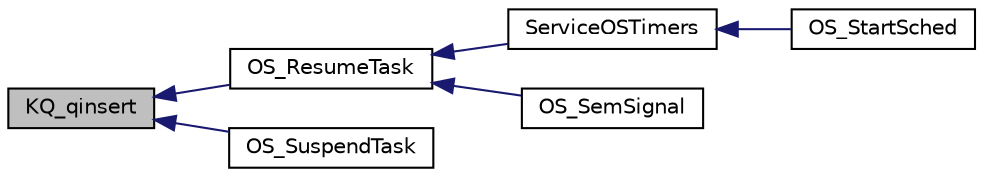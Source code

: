 digraph "KQ_qinsert"
{
  edge [fontname="Helvetica",fontsize="10",labelfontname="Helvetica",labelfontsize="10"];
  node [fontname="Helvetica",fontsize="10",shape=record];
  rankdir="LR";
  Node1 [label="KQ_qinsert",height=0.2,width=0.4,color="black", fillcolor="grey75", style="filled" fontcolor="black"];
  Node1 -> Node2 [dir="back",color="midnightblue",fontsize="10",style="solid",fontname="Helvetica"];
  Node2 [label="OS_ResumeTask",height=0.2,width=0.4,color="black", fillcolor="white", style="filled",URL="$group__pico.html#ga9668d17583c878df75b7444ac304bee1"];
  Node2 -> Node3 [dir="back",color="midnightblue",fontsize="10",style="solid",fontname="Helvetica"];
  Node3 [label="ServiceOSTimers",height=0.2,width=0.4,color="black", fillcolor="white", style="filled",URL="$group__pico.html#gad4d2b30c586a63b0f5c416633d0071c3"];
  Node3 -> Node4 [dir="back",color="midnightblue",fontsize="10",style="solid",fontname="Helvetica"];
  Node4 [label="OS_StartSched",height=0.2,width=0.4,color="black", fillcolor="white", style="filled",URL="$group__pico.html#gade68ae83a073e5760f0265918fd6460e"];
  Node2 -> Node5 [dir="back",color="midnightblue",fontsize="10",style="solid",fontname="Helvetica"];
  Node5 [label="OS_SemSignal",height=0.2,width=0.4,color="black", fillcolor="white", style="filled",URL="$group__pico__sem.html#ga3ea8923254fb57ec1281a8a8adfc0ec2"];
  Node1 -> Node6 [dir="back",color="midnightblue",fontsize="10",style="solid",fontname="Helvetica"];
  Node6 [label="OS_SuspendTask",height=0.2,width=0.4,color="black", fillcolor="white", style="filled",URL="$group__pico.html#ga918ef55a4d88b1bb0c016157e2dc23ac"];
}
